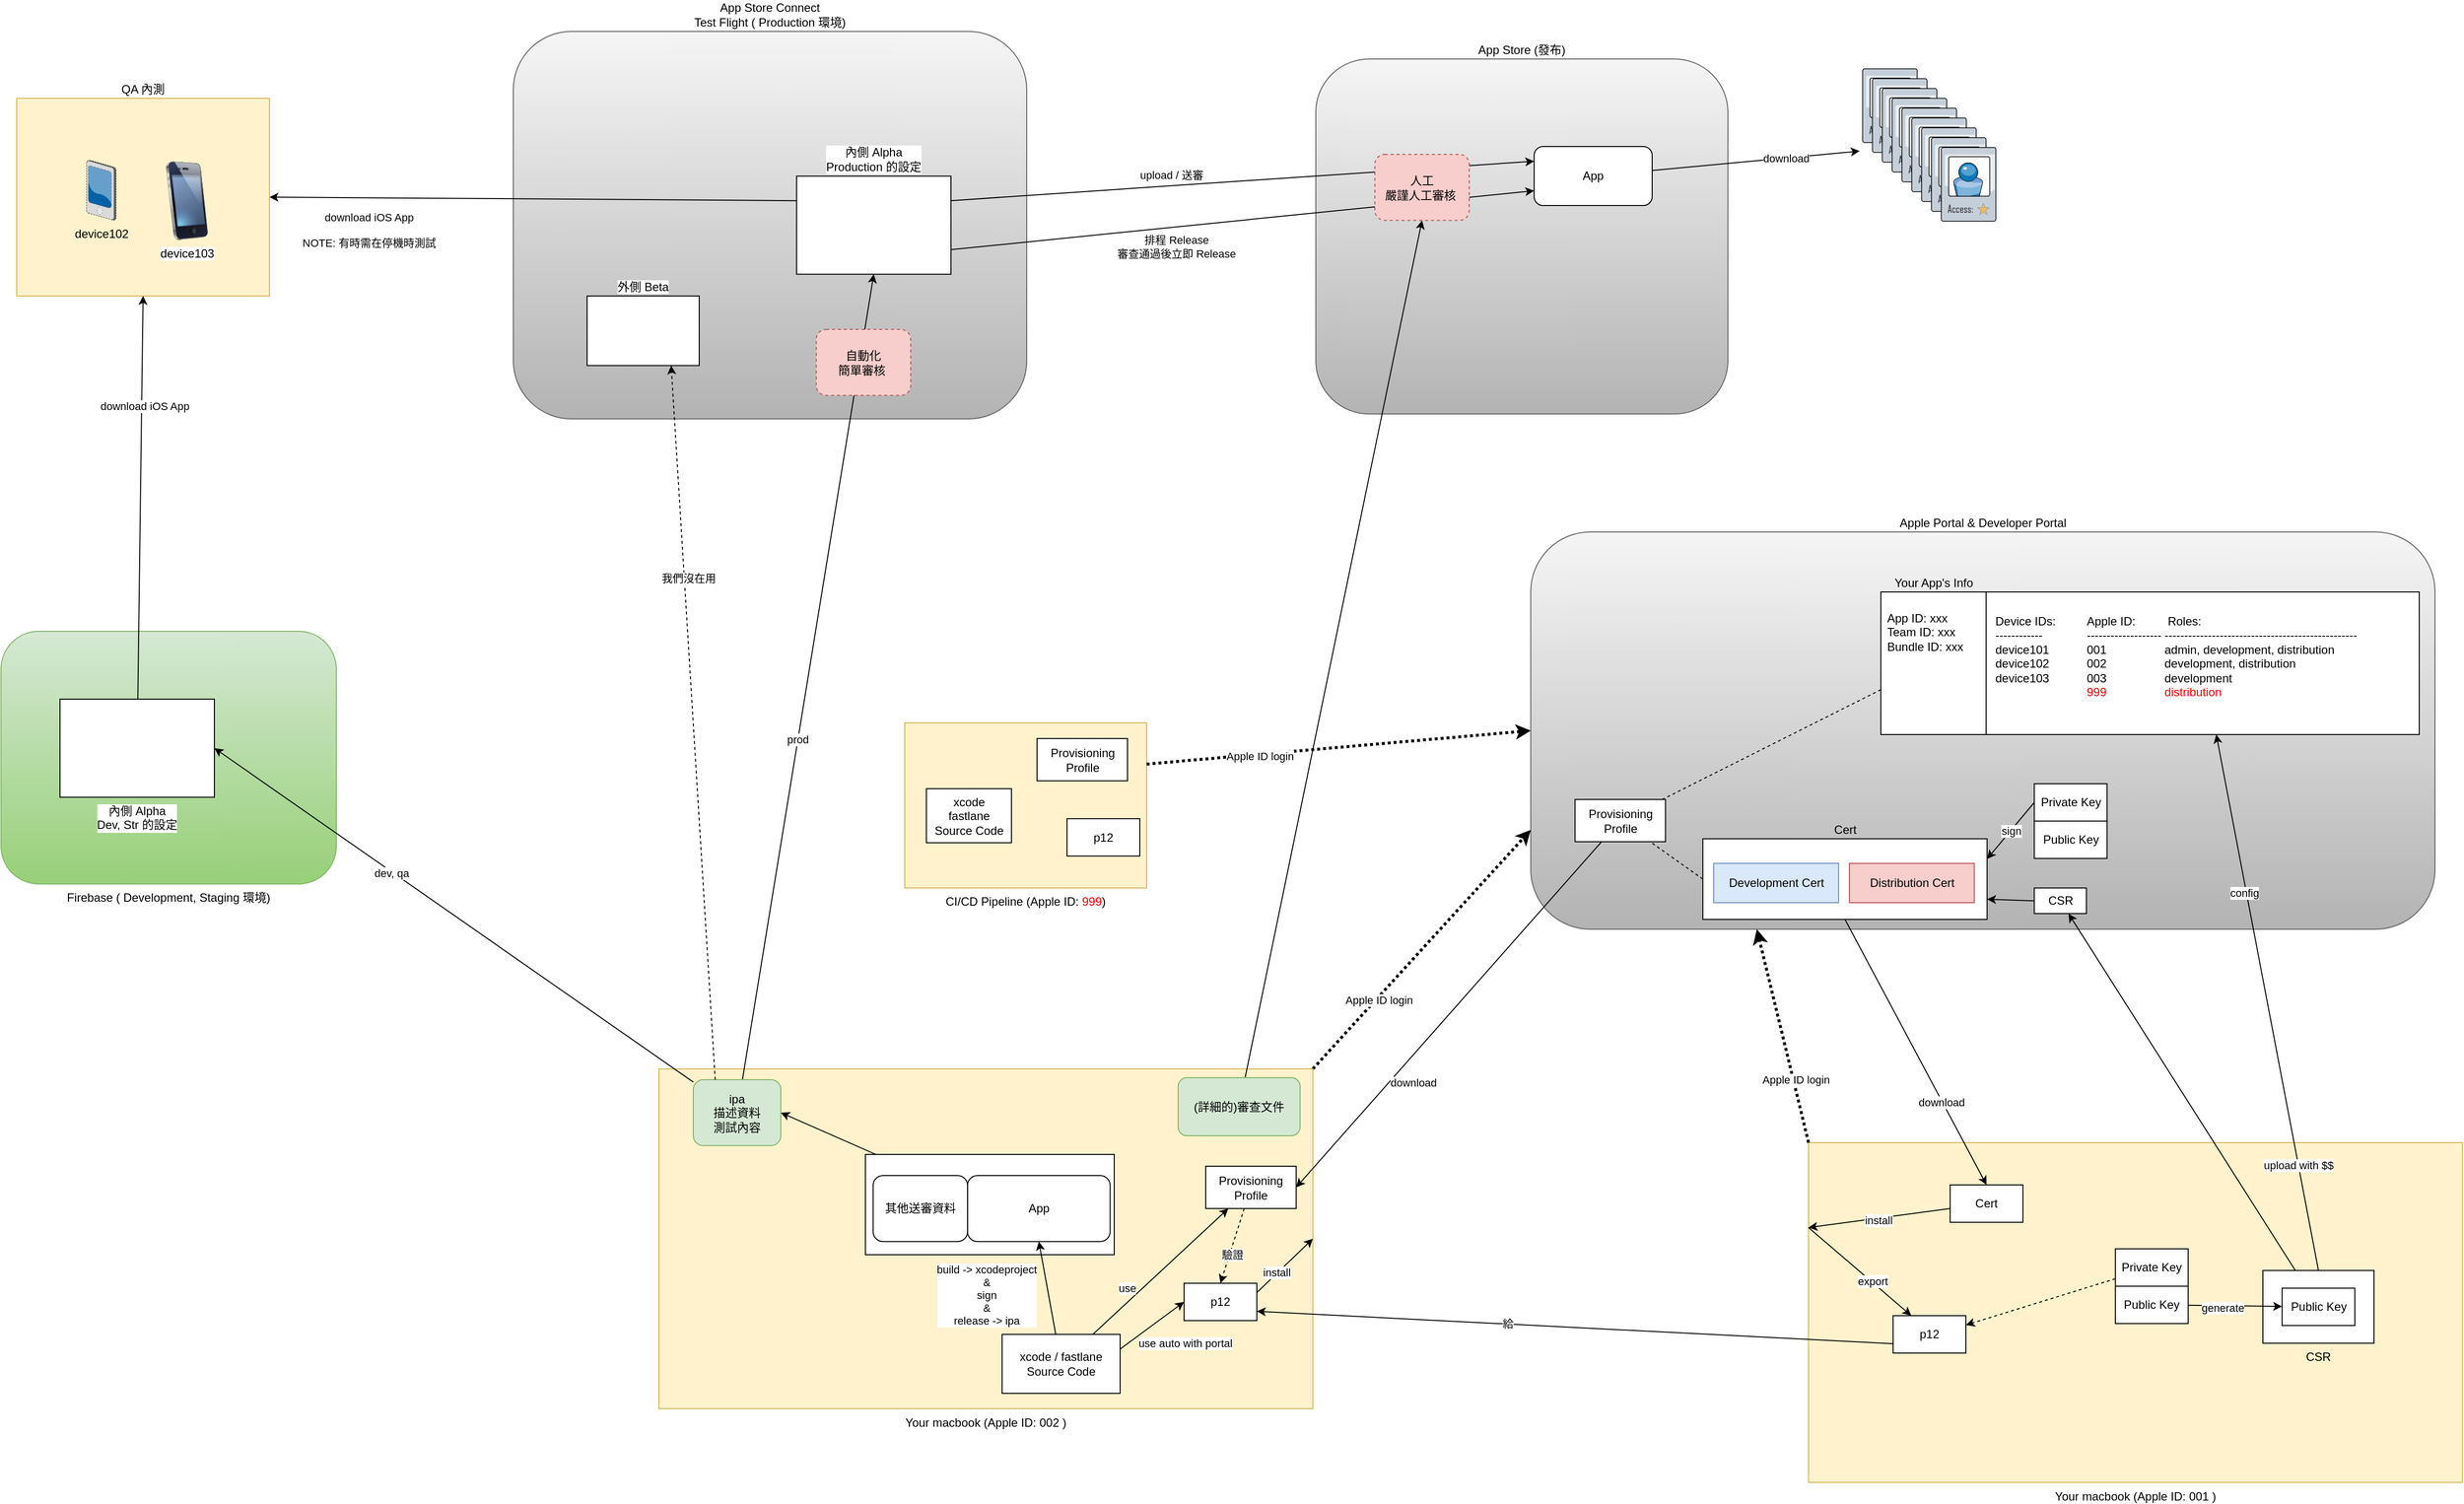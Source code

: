 <mxfile>
    <diagram name="Page-1" id="q86eNr94cBDuVsGkZMzl">
        <mxGraphModel dx="2798" dy="1249" grid="0" gridSize="10" guides="1" tooltips="1" connect="1" arrows="1" fold="1" page="0" pageScale="1" pageWidth="850" pageHeight="1100" math="0" shadow="0">
            <root>
                <mxCell id="0"/>
                <mxCell id="1" parent="0"/>
                <mxCell id="167" value="Your macbook (Apple ID: 001 )" style="rounded=0;whiteSpace=wrap;html=1;labelPosition=center;verticalLabelPosition=bottom;align=center;verticalAlign=top;fillColor=#fff2cc;strokeColor=#d6b656;" vertex="1" parent="1">
                    <mxGeometry x="316" y="808" width="665" height="345.5" as="geometry"/>
                </mxCell>
                <mxCell id="udy7D6bEetvilHj6OVsd-2" value="Apple Portal &amp;amp; Developer Portal" style="rounded=1;whiteSpace=wrap;html=1;labelPosition=center;verticalLabelPosition=top;align=center;verticalAlign=bottom;fillColor=#f5f5f5;strokeColor=#666666;gradientColor=#b3b3b3;" parent="1" vertex="1">
                    <mxGeometry x="33.56" y="187" width="919.44" height="404" as="geometry"/>
                </mxCell>
                <mxCell id="103" value="App Store Connect&lt;br&gt;Test Flight ( Production 環境)" style="rounded=1;whiteSpace=wrap;html=1;labelPosition=center;verticalLabelPosition=top;align=center;verticalAlign=bottom;fillColor=#f5f5f5;gradientColor=#b3b3b3;strokeColor=#666666;" parent="1" vertex="1">
                    <mxGeometry x="-1001" y="-322" width="522" height="394" as="geometry"/>
                </mxCell>
                <mxCell id="142" style="edgeStyle=none;html=1;entryX=1;entryY=0.5;entryDx=0;entryDy=0;fontColor=#000000;exitX=0;exitY=0.25;exitDx=0;exitDy=0;" parent="1" source="134" target="106" edge="1">
                    <mxGeometry relative="1" as="geometry"/>
                </mxCell>
                <mxCell id="143" value="download iOS App&lt;br&gt;&lt;br&gt;NOTE: 有時需在停機時測試" style="edgeLabel;html=1;align=center;verticalAlign=middle;resizable=0;points=[];fontColor=#000000;" parent="142" vertex="1" connectable="0">
                    <mxGeometry x="0.289" y="-2" relative="1" as="geometry">
                        <mxPoint x="-90" y="34" as="offset"/>
                    </mxGeometry>
                </mxCell>
                <mxCell id="134" value="內側 Alpha&lt;br&gt;Production 的設定" style="rounded=0;whiteSpace=wrap;html=1;labelBackgroundColor=#FFFFFF;fontColor=#000000;gradientColor=none;labelPosition=center;verticalLabelPosition=top;align=center;verticalAlign=bottom;" parent="1" vertex="1">
                    <mxGeometry x="-713" y="-174.87" width="157" height="99.73" as="geometry"/>
                </mxCell>
                <mxCell id="161" style="edgeStyle=none;html=1;entryX=0;entryY=0.75;entryDx=0;entryDy=0;fontColor=#000000;exitX=1;exitY=0;exitDx=0;exitDy=0;strokeWidth=3;dashed=1;dashPattern=1 1;" edge="1" parent="1" source="44" target="udy7D6bEetvilHj6OVsd-2">
                    <mxGeometry relative="1" as="geometry"/>
                </mxCell>
                <mxCell id="162" value="Apple ID login" style="edgeLabel;html=1;align=center;verticalAlign=middle;resizable=0;points=[];fontColor=#000000;" vertex="1" connectable="0" parent="161">
                    <mxGeometry x="-0.41" y="-2" relative="1" as="geometry">
                        <mxPoint as="offset"/>
                    </mxGeometry>
                </mxCell>
                <mxCell id="44" value="Your macbook (Apple ID: 002 )" style="rounded=0;whiteSpace=wrap;html=1;labelPosition=center;verticalLabelPosition=bottom;align=center;verticalAlign=top;fillColor=#fff2cc;strokeColor=#d6b656;" parent="1" vertex="1">
                    <mxGeometry x="-853" y="733" width="665" height="345.5" as="geometry"/>
                </mxCell>
                <mxCell id="Pc43Av3YYR_3kN6ACJ1--158" style="rounded=0;orthogonalLoop=1;jettySize=auto;html=1;entryX=1;entryY=0.5;entryDx=0;entryDy=0;" parent="1" source="130" target="136" edge="1">
                    <mxGeometry relative="1" as="geometry"/>
                </mxCell>
                <mxCell id="130" value="" style="rounded=0;whiteSpace=wrap;html=1;labelBackgroundColor=#FFFFFF;fontColor=#000000;gradientColor=none;" parent="1" vertex="1">
                    <mxGeometry x="-643" y="820" width="253" height="102" as="geometry"/>
                </mxCell>
                <mxCell id="105" value="App Store (發布)" style="rounded=1;whiteSpace=wrap;html=1;labelPosition=center;verticalLabelPosition=top;align=center;verticalAlign=bottom;fillColor=#f5f5f5;strokeColor=#666666;gradientColor=#b3b3b3;" parent="1" vertex="1">
                    <mxGeometry x="-185" y="-294" width="419" height="361" as="geometry"/>
                </mxCell>
                <mxCell id="81" value="CI/CD Pipeline (Apple ID: &lt;font color=&quot;#ff0000&quot;&gt;999&lt;/font&gt;)" style="rounded=0;whiteSpace=wrap;html=1;labelPosition=center;verticalLabelPosition=bottom;align=center;verticalAlign=top;fillColor=#fff2cc;strokeColor=#d6b656;" parent="1" vertex="1">
                    <mxGeometry x="-603" y="381.07" width="246" height="168" as="geometry"/>
                </mxCell>
                <mxCell id="71" style="edgeStyle=none;html=1;entryX=0.25;entryY=0;entryDx=0;entryDy=0;startArrow=none;startFill=0;endArrow=classic;endFill=1;exitX=0;exitY=0.25;exitDx=0;exitDy=0;" parent="1" source="167" target="70" edge="1">
                    <mxGeometry relative="1" as="geometry">
                        <mxPoint x="377" y="872.5" as="sourcePoint"/>
                    </mxGeometry>
                </mxCell>
                <mxCell id="72" value="export" style="edgeLabel;html=1;align=center;verticalAlign=middle;resizable=0;points=[];" parent="71" vertex="1" connectable="0">
                    <mxGeometry x="0.219" y="1" relative="1" as="geometry">
                        <mxPoint as="offset"/>
                    </mxGeometry>
                </mxCell>
                <mxCell id="udy7D6bEetvilHj6OVsd-4" value="" style="rounded=0;orthogonalLoop=1;jettySize=auto;html=1;entryX=0;entryY=0.25;entryDx=0;entryDy=0;exitX=1;exitY=0.25;exitDx=0;exitDy=0;" parent="1" source="134" target="111" edge="1">
                    <mxGeometry relative="1" as="geometry">
                        <mxPoint x="-394.5" y="-117" as="targetPoint"/>
                    </mxGeometry>
                </mxCell>
                <mxCell id="102" value="upload / 送審" style="edgeLabel;html=1;align=center;verticalAlign=middle;resizable=0;points=[];" parent="udy7D6bEetvilHj6OVsd-4" vertex="1" connectable="0">
                    <mxGeometry x="-0.117" relative="1" as="geometry">
                        <mxPoint x="-38" y="-9" as="offset"/>
                    </mxGeometry>
                </mxCell>
                <mxCell id="7" value="&lt;span style=&quot;&quot;&gt;Public Key&lt;/span&gt;" style="rounded=0;whiteSpace=wrap;html=1;" parent="1" vertex="1">
                    <mxGeometry x="628" y="954" width="74" height="38" as="geometry"/>
                </mxCell>
                <mxCell id="152" style="edgeStyle=none;html=1;entryX=1;entryY=0.25;entryDx=0;entryDy=0;fontColor=#000000;startArrow=none;startFill=0;endArrow=classic;endFill=1;dashed=1;" parent="1" source="8" target="70" edge="1">
                    <mxGeometry relative="1" as="geometry"/>
                </mxCell>
                <mxCell id="8" value="&lt;span style=&quot;&quot;&gt;Private Key&lt;/span&gt;" style="rounded=0;whiteSpace=wrap;html=1;" parent="1" vertex="1">
                    <mxGeometry x="628" y="916" width="74" height="38" as="geometry"/>
                </mxCell>
                <mxCell id="17" value="" style="edgeStyle=none;html=1;" parent="1" source="9" target="16" edge="1">
                    <mxGeometry relative="1" as="geometry"/>
                </mxCell>
                <mxCell id="9" value="CSR" style="rounded=0;whiteSpace=wrap;html=1;labelPosition=center;verticalLabelPosition=bottom;align=center;verticalAlign=top;" parent="1" vertex="1">
                    <mxGeometry x="778" y="938" width="113" height="74" as="geometry"/>
                </mxCell>
                <mxCell id="11" value="&lt;span style=&quot;&quot;&gt;Public Key&lt;/span&gt;" style="rounded=0;whiteSpace=wrap;html=1;" parent="1" vertex="1">
                    <mxGeometry x="797.5" y="956" width="74" height="38" as="geometry"/>
                </mxCell>
                <mxCell id="12" value="" style="edgeStyle=none;html=1;" parent="1" source="7" target="11" edge="1">
                    <mxGeometry relative="1" as="geometry"/>
                </mxCell>
                <mxCell id="28" value="generate" style="edgeLabel;html=1;align=center;verticalAlign=middle;resizable=0;points=[];" parent="12" vertex="1" connectable="0">
                    <mxGeometry x="-0.282" y="-2" relative="1" as="geometry">
                        <mxPoint as="offset"/>
                    </mxGeometry>
                </mxCell>
                <mxCell id="22" style="edgeStyle=none;html=1;entryX=1;entryY=0.75;entryDx=0;entryDy=0;exitX=0;exitY=0.5;exitDx=0;exitDy=0;" parent="1" source="16" target="21" edge="1">
                    <mxGeometry relative="1" as="geometry">
                        <mxPoint x="423.81" y="606" as="sourcePoint"/>
                        <mxPoint x="460.56" y="503" as="targetPoint"/>
                    </mxGeometry>
                </mxCell>
                <mxCell id="16" value="CSR" style="rounded=0;whiteSpace=wrap;html=1;" parent="1" vertex="1">
                    <mxGeometry x="545.56" y="549.07" width="53" height="26" as="geometry"/>
                </mxCell>
                <mxCell id="23" style="edgeStyle=none;html=1;entryX=0.5;entryY=0;entryDx=0;entryDy=0;exitX=0.5;exitY=1;exitDx=0;exitDy=0;" parent="1" source="21" target="25" edge="1">
                    <mxGeometry relative="1" as="geometry">
                        <mxPoint x="348.31" y="732" as="targetPoint"/>
                    </mxGeometry>
                </mxCell>
                <mxCell id="68" value="download" style="edgeLabel;html=1;align=center;verticalAlign=middle;resizable=0;points=[];" parent="23" vertex="1" connectable="0">
                    <mxGeometry x="0.377" y="-1" relative="1" as="geometry">
                        <mxPoint as="offset"/>
                    </mxGeometry>
                </mxCell>
                <mxCell id="34" style="edgeStyle=none;html=1;dashed=1;endArrow=none;endFill=0;exitX=0;exitY=0.5;exitDx=0;exitDy=0;" parent="1" source="21" target="33" edge="1">
                    <mxGeometry relative="1" as="geometry"/>
                </mxCell>
                <mxCell id="21" value="Cert" style="rounded=0;whiteSpace=wrap;html=1;labelPosition=center;verticalLabelPosition=top;align=center;verticalAlign=bottom;" parent="1" vertex="1">
                    <mxGeometry x="208.56" y="499" width="289" height="82" as="geometry"/>
                </mxCell>
                <mxCell id="30" style="edgeStyle=none;html=1;entryX=0;entryY=0.25;entryDx=0;entryDy=0;" parent="1" source="25" target="167" edge="1">
                    <mxGeometry relative="1" as="geometry">
                        <mxPoint x="377" y="872.5" as="targetPoint"/>
                    </mxGeometry>
                </mxCell>
                <mxCell id="31" value="install" style="edgeLabel;html=1;align=center;verticalAlign=middle;resizable=0;points=[];" parent="30" vertex="1" connectable="0">
                    <mxGeometry x="0.244" y="2" relative="1" as="geometry">
                        <mxPoint x="16" y="-2" as="offset"/>
                    </mxGeometry>
                </mxCell>
                <mxCell id="25" value="&lt;span style=&quot;&quot;&gt;Cert&lt;/span&gt;" style="rounded=0;whiteSpace=wrap;html=1;" parent="1" vertex="1">
                    <mxGeometry x="460" y="851" width="74" height="38" as="geometry"/>
                </mxCell>
                <mxCell id="35" style="edgeStyle=none;html=1;entryX=1;entryY=0.5;entryDx=0;entryDy=0;" parent="1" source="33" target="36" edge="1">
                    <mxGeometry relative="1" as="geometry">
                        <mxPoint x="76.341" y="357.503" as="targetPoint"/>
                    </mxGeometry>
                </mxCell>
                <mxCell id="37" value="download" style="edgeLabel;html=1;align=center;verticalAlign=middle;resizable=0;points=[];" parent="35" vertex="1" connectable="0">
                    <mxGeometry x="0.567" y="2" relative="1" as="geometry">
                        <mxPoint x="50" y="-32" as="offset"/>
                    </mxGeometry>
                </mxCell>
                <mxCell id="33" value="Provisioning Profile" style="rounded=0;whiteSpace=wrap;html=1;" parent="1" vertex="1">
                    <mxGeometry x="78.56" y="459" width="92" height="43" as="geometry"/>
                </mxCell>
                <mxCell id="Pc43Av3YYR_3kN6ACJ1--152" style="rounded=0;orthogonalLoop=1;jettySize=auto;html=1;entryX=0.5;entryY=0;entryDx=0;entryDy=0;dashed=1;endArrow=classic;endFill=1;" parent="1" source="36" target="73" edge="1">
                    <mxGeometry relative="1" as="geometry"/>
                </mxCell>
                <mxCell id="Pc43Av3YYR_3kN6ACJ1--154" value="驗證" style="edgeLabel;html=1;align=center;verticalAlign=middle;resizable=0;points=[];" parent="Pc43Av3YYR_3kN6ACJ1--152" vertex="1" connectable="0">
                    <mxGeometry x="0.201" y="2" relative="1" as="geometry">
                        <mxPoint as="offset"/>
                    </mxGeometry>
                </mxCell>
                <mxCell id="36" value="Provisioning Profile" style="rounded=0;whiteSpace=wrap;html=1;" parent="1" vertex="1">
                    <mxGeometry x="-297" y="832" width="92" height="43" as="geometry"/>
                </mxCell>
                <mxCell id="42" style="edgeStyle=none;html=1;dashed=1;endArrow=none;endFill=0;" parent="1" source="38" target="33" edge="1">
                    <mxGeometry relative="1" as="geometry"/>
                </mxCell>
                <mxCell id="46" style="edgeStyle=none;html=1;entryX=0.5;entryY=1;entryDx=0;entryDy=0;endArrow=classic;endFill=1;" parent="1" source="45" target="udy7D6bEetvilHj6OVsd-1" edge="1">
                    <mxGeometry relative="1" as="geometry"/>
                </mxCell>
                <mxCell id="47" value="build -&amp;gt; xcodeproject&lt;br&gt;&amp;amp;&lt;br&gt;sign&lt;br&gt;&amp;amp;&lt;br&gt;release -&amp;gt; ipa" style="edgeLabel;html=1;align=center;verticalAlign=middle;resizable=0;points=[];" parent="46" vertex="1" connectable="0">
                    <mxGeometry x="0.4" y="-3" relative="1" as="geometry">
                        <mxPoint x="-62" y="26" as="offset"/>
                    </mxGeometry>
                </mxCell>
                <mxCell id="50" style="edgeStyle=none;html=1;entryX=0.25;entryY=1;entryDx=0;entryDy=0;startArrow=none;startFill=0;endArrow=classic;endFill=1;" parent="1" source="45" target="36" edge="1">
                    <mxGeometry relative="1" as="geometry">
                        <Array as="points"/>
                    </mxGeometry>
                </mxCell>
                <mxCell id="51" value="use" style="edgeLabel;html=1;align=center;verticalAlign=middle;resizable=0;points=[];" parent="50" vertex="1" connectable="0">
                    <mxGeometry x="-0.338" y="3" relative="1" as="geometry">
                        <mxPoint x="-9" y="-3" as="offset"/>
                    </mxGeometry>
                </mxCell>
                <mxCell id="45" value="xcode / fastlane&lt;br&gt;Source Code" style="rounded=0;whiteSpace=wrap;html=1;" parent="1" vertex="1">
                    <mxGeometry x="-504" y="1003" width="120" height="60" as="geometry"/>
                </mxCell>
                <mxCell id="110" style="edgeStyle=none;html=1;fontColor=#000000;entryX=0;entryY=0.75;entryDx=0;entryDy=0;exitX=1;exitY=0.75;exitDx=0;exitDy=0;" parent="1" source="134" target="111" edge="1">
                    <mxGeometry relative="1" as="geometry">
                        <mxPoint x="-197.912" y="-144.294" as="targetPoint"/>
                        <mxPoint x="-274.5" y="-125.131" as="sourcePoint"/>
                    </mxGeometry>
                </mxCell>
                <mxCell id="112" value="排程 Release&lt;br&gt;審查通過後立即 Release" style="edgeLabel;html=1;align=center;verticalAlign=middle;resizable=0;points=[];fontColor=#000000;" parent="110" vertex="1" connectable="0">
                    <mxGeometry x="0.643" y="1" relative="1" as="geometry">
                        <mxPoint x="-258" y="47" as="offset"/>
                    </mxGeometry>
                </mxCell>
                <mxCell id="62" value="&lt;span style=&quot;&quot;&gt;Public Key&lt;/span&gt;" style="rounded=0;whiteSpace=wrap;html=1;" parent="1" vertex="1">
                    <mxGeometry x="545.56" y="481" width="74" height="38" as="geometry"/>
                </mxCell>
                <mxCell id="64" value="sign" style="edgeStyle=none;html=1;entryX=1;entryY=0.25;entryDx=0;entryDy=0;startArrow=none;startFill=0;endArrow=classic;endFill=1;exitX=0;exitY=0.5;exitDx=0;exitDy=0;" parent="1" source="63" target="21" edge="1">
                    <mxGeometry relative="1" as="geometry">
                        <mxPoint x="473.81" y="483.5" as="targetPoint"/>
                    </mxGeometry>
                </mxCell>
                <mxCell id="63" value="&lt;span style=&quot;&quot;&gt;Private Key&lt;/span&gt;" style="rounded=0;whiteSpace=wrap;html=1;" parent="1" vertex="1">
                    <mxGeometry x="545.56" y="443" width="74" height="38" as="geometry"/>
                </mxCell>
                <mxCell id="57" value="" style="rounded=0;whiteSpace=wrap;html=1;labelPosition=center;verticalLabelPosition=top;align=center;verticalAlign=bottom;" parent="1" vertex="1">
                    <mxGeometry x="496.56" y="248" width="440.44" height="145" as="geometry"/>
                </mxCell>
                <mxCell id="58" value="&lt;span style=&quot;font-family: Helvetica; font-size: 12px; font-style: normal; font-variant-ligatures: normal; font-variant-caps: normal; font-weight: 400; letter-spacing: normal; orphans: 2; text-align: center; text-indent: 0px; text-transform: none; widows: 2; word-spacing: 0px; -webkit-text-stroke-width: 0px; text-decoration-thickness: initial; text-decoration-style: initial; text-decoration-color: initial; float: none; display: inline !important;&quot;&gt;&lt;span style=&quot;background-color: rgb(255, 255, 255);&quot;&gt;Apple ID:&lt;br&gt;-------------------&lt;br&gt;001&lt;br&gt;002&lt;br&gt;003&lt;br&gt;&lt;/span&gt;&lt;font color=&quot;#ff0000&quot;&gt;999&lt;/font&gt;&lt;br&gt;&lt;/span&gt;" style="text;whiteSpace=wrap;html=1;" parent="1" vertex="1">
                    <mxGeometry x="596.56" y="264.17" width="93" height="112.65" as="geometry"/>
                </mxCell>
                <mxCell id="65" value="&lt;span style=&quot;font-family: Helvetica; font-size: 12px; font-style: normal; font-variant-ligatures: normal; font-variant-caps: normal; font-weight: 400; letter-spacing: normal; orphans: 2; text-align: center; text-indent: 0px; text-transform: none; widows: 2; word-spacing: 0px; -webkit-text-stroke-width: 0px; text-decoration-thickness: initial; text-decoration-style: initial; text-decoration-color: initial; float: none; display: inline !important;&quot;&gt;&lt;span style=&quot;background-color: rgb(255, 255, 255);&quot;&gt;Device IDs:&lt;br&gt;------------&lt;br&gt;device101&lt;br&gt;device102&lt;br&gt;device103&lt;/span&gt;&lt;br&gt;&lt;/span&gt;" style="text;whiteSpace=wrap;html=1;" parent="1" vertex="1">
                    <mxGeometry x="503.56" y="264.17" width="75.79" height="112.65" as="geometry"/>
                </mxCell>
                <mxCell id="66" value="" style="group" parent="1" vertex="1" connectable="0">
                    <mxGeometry x="389.56" y="248" width="107" height="145" as="geometry"/>
                </mxCell>
                <mxCell id="38" value="Your App's Info" style="rounded=0;whiteSpace=wrap;html=1;labelPosition=center;verticalLabelPosition=top;align=center;verticalAlign=bottom;" parent="66" vertex="1">
                    <mxGeometry width="107" height="145" as="geometry"/>
                </mxCell>
                <mxCell id="39" value="App ID: xxx&lt;br&gt;Team ID: xxx&lt;br&gt;Bundle ID: xxx" style="text;html=1;strokeColor=none;fillColor=none;align=left;verticalAlign=top;whiteSpace=wrap;rounded=0;" parent="66" vertex="1">
                    <mxGeometry x="4" y="12.5" width="98" height="120" as="geometry"/>
                </mxCell>
                <mxCell id="76" style="edgeStyle=none;html=1;entryX=1;entryY=0.75;entryDx=0;entryDy=0;startArrow=none;startFill=0;endArrow=classic;endFill=1;exitX=0;exitY=0.75;exitDx=0;exitDy=0;" parent="1" source="70" target="73" edge="1">
                    <mxGeometry relative="1" as="geometry"/>
                </mxCell>
                <mxCell id="77" value="給" style="edgeLabel;html=1;align=center;verticalAlign=middle;resizable=0;points=[];" parent="76" vertex="1" connectable="0">
                    <mxGeometry x="0.212" y="-1" relative="1" as="geometry">
                        <mxPoint as="offset"/>
                    </mxGeometry>
                </mxCell>
                <mxCell id="70" value="&lt;span style=&quot;&quot;&gt;p12&lt;/span&gt;" style="rounded=0;whiteSpace=wrap;html=1;" parent="1" vertex="1">
                    <mxGeometry x="402" y="984" width="74" height="38" as="geometry"/>
                </mxCell>
                <mxCell id="74" style="edgeStyle=none;html=1;entryX=1;entryY=0.5;entryDx=0;entryDy=0;startArrow=none;startFill=0;endArrow=classic;endFill=1;exitX=1;exitY=0.25;exitDx=0;exitDy=0;" parent="1" source="73" target="44" edge="1">
                    <mxGeometry relative="1" as="geometry"/>
                </mxCell>
                <mxCell id="75" value="install" style="edgeLabel;html=1;align=center;verticalAlign=middle;resizable=0;points=[];" parent="74" vertex="1" connectable="0">
                    <mxGeometry x="-0.279" y="1" relative="1" as="geometry">
                        <mxPoint as="offset"/>
                    </mxGeometry>
                </mxCell>
                <mxCell id="73" value="&lt;span style=&quot;&quot;&gt;p12&lt;/span&gt;" style="rounded=0;whiteSpace=wrap;html=1;" parent="1" vertex="1">
                    <mxGeometry x="-319" y="951" width="74" height="38" as="geometry"/>
                </mxCell>
                <mxCell id="83" value="&lt;span style=&quot;&quot;&gt;p12&lt;/span&gt;" style="rounded=0;whiteSpace=wrap;html=1;" parent="1" vertex="1">
                    <mxGeometry x="-438" y="478.57" width="74" height="38" as="geometry"/>
                </mxCell>
                <mxCell id="104" value="Firebase ( Development, Staging 環境)" style="rounded=1;whiteSpace=wrap;html=1;labelPosition=center;verticalLabelPosition=bottom;align=center;verticalAlign=top;fillColor=#d5e8d4;gradientColor=#97d077;strokeColor=#82b366;" parent="1" vertex="1">
                    <mxGeometry x="-1522" y="288" width="341" height="257" as="geometry"/>
                </mxCell>
                <mxCell id="106" value="QA 內測" style="rounded=0;whiteSpace=wrap;html=1;labelPosition=center;verticalLabelPosition=top;align=center;verticalAlign=bottom;fillColor=#fff2cc;strokeColor=#d6b656;" parent="1" vertex="1">
                    <mxGeometry x="-1506" y="-254" width="257" height="201" as="geometry"/>
                </mxCell>
                <mxCell id="udy7D6bEetvilHj6OVsd-1" value="App" style="rounded=1;whiteSpace=wrap;html=1;" parent="1" vertex="1">
                    <mxGeometry x="-539.164" y="841.498" width="145" height="67.071" as="geometry"/>
                </mxCell>
                <mxCell id="93" value="其他送審資料" style="rounded=1;whiteSpace=wrap;html=1;" parent="1" vertex="1">
                    <mxGeometry x="-635.17" y="841.5" width="96" height="67.07" as="geometry"/>
                </mxCell>
                <mxCell id="108" value="Provisioning Profile" style="rounded=0;whiteSpace=wrap;html=1;" parent="1" vertex="1">
                    <mxGeometry x="-468.5" y="397.07" width="92" height="43" as="geometry"/>
                </mxCell>
                <mxCell id="109" value="xcode&lt;br&gt;fastlane&lt;br&gt;Source Code" style="rounded=0;whiteSpace=wrap;html=1;" parent="1" vertex="1">
                    <mxGeometry x="-581" y="448.07" width="86.5" height="55" as="geometry"/>
                </mxCell>
                <mxCell id="122" style="edgeStyle=none;html=1;fontColor=#000000;" parent="1" source="111" target="123" edge="1">
                    <mxGeometry relative="1" as="geometry">
                        <mxPoint x="73.174" y="-523.167" as="targetPoint"/>
                    </mxGeometry>
                </mxCell>
                <mxCell id="125" value="download" style="edgeLabel;html=1;align=center;verticalAlign=middle;resizable=0;points=[];fontColor=#000000;" parent="122" vertex="1" connectable="0">
                    <mxGeometry x="0.285" relative="1" as="geometry">
                        <mxPoint as="offset"/>
                    </mxGeometry>
                </mxCell>
                <mxCell id="111" value="App" style="rounded=1;whiteSpace=wrap;html=1;" parent="1" vertex="1">
                    <mxGeometry x="37" y="-205" width="120" height="60" as="geometry"/>
                </mxCell>
                <mxCell id="124" value="" style="group" parent="1" vertex="1" connectable="0">
                    <mxGeometry x="368" y="-288" width="142" height="162" as="geometry"/>
                </mxCell>
                <mxCell id="123" value="" style="rounded=0;whiteSpace=wrap;html=1;labelBackgroundColor=#FFFFFF;fontColor=#000000;gradientColor=none;strokeColor=none;" parent="124" vertex="1">
                    <mxGeometry width="142" height="162" as="geometry"/>
                </mxCell>
                <mxCell id="113" value="" style="verticalLabelPosition=bottom;sketch=0;aspect=fixed;html=1;verticalAlign=top;strokeColor=none;align=center;outlineConnect=0;shape=mxgraph.citrix.access_card;labelBackgroundColor=#FFFFFF;fontColor=#000000;gradientColor=none;" parent="124" vertex="1">
                    <mxGeometry x="3" y="4" width="55.5" height="75" as="geometry"/>
                </mxCell>
                <mxCell id="114" value="" style="verticalLabelPosition=bottom;sketch=0;aspect=fixed;html=1;verticalAlign=top;strokeColor=none;align=center;outlineConnect=0;shape=mxgraph.citrix.access_card;labelBackgroundColor=#FFFFFF;fontColor=#000000;gradientColor=none;" parent="124" vertex="1">
                    <mxGeometry x="13" y="14" width="55.5" height="75" as="geometry"/>
                </mxCell>
                <mxCell id="115" value="" style="verticalLabelPosition=bottom;sketch=0;aspect=fixed;html=1;verticalAlign=top;strokeColor=none;align=center;outlineConnect=0;shape=mxgraph.citrix.access_card;labelBackgroundColor=#FFFFFF;fontColor=#000000;gradientColor=none;" parent="124" vertex="1">
                    <mxGeometry x="23" y="24" width="55.5" height="75" as="geometry"/>
                </mxCell>
                <mxCell id="116" value="" style="verticalLabelPosition=bottom;sketch=0;aspect=fixed;html=1;verticalAlign=top;strokeColor=none;align=center;outlineConnect=0;shape=mxgraph.citrix.access_card;labelBackgroundColor=#FFFFFF;fontColor=#000000;gradientColor=none;" parent="124" vertex="1">
                    <mxGeometry x="33" y="34" width="55.5" height="75" as="geometry"/>
                </mxCell>
                <mxCell id="117" value="" style="verticalLabelPosition=bottom;sketch=0;aspect=fixed;html=1;verticalAlign=top;strokeColor=none;align=center;outlineConnect=0;shape=mxgraph.citrix.access_card;labelBackgroundColor=#FFFFFF;fontColor=#000000;gradientColor=none;" parent="124" vertex="1">
                    <mxGeometry x="43" y="44" width="55.5" height="75" as="geometry"/>
                </mxCell>
                <mxCell id="118" value="" style="verticalLabelPosition=bottom;sketch=0;aspect=fixed;html=1;verticalAlign=top;strokeColor=none;align=center;outlineConnect=0;shape=mxgraph.citrix.access_card;labelBackgroundColor=#FFFFFF;fontColor=#000000;gradientColor=none;" parent="124" vertex="1">
                    <mxGeometry x="53" y="54" width="55.5" height="75" as="geometry"/>
                </mxCell>
                <mxCell id="119" value="" style="verticalLabelPosition=bottom;sketch=0;aspect=fixed;html=1;verticalAlign=top;strokeColor=none;align=center;outlineConnect=0;shape=mxgraph.citrix.access_card;labelBackgroundColor=#FFFFFF;fontColor=#000000;gradientColor=none;" parent="124" vertex="1">
                    <mxGeometry x="63" y="64" width="55.5" height="75" as="geometry"/>
                </mxCell>
                <mxCell id="120" value="" style="verticalLabelPosition=bottom;sketch=0;aspect=fixed;html=1;verticalAlign=top;strokeColor=none;align=center;outlineConnect=0;shape=mxgraph.citrix.access_card;labelBackgroundColor=#FFFFFF;fontColor=#000000;gradientColor=none;" parent="124" vertex="1">
                    <mxGeometry x="73" y="74" width="55.5" height="75" as="geometry"/>
                </mxCell>
                <mxCell id="121" value="" style="verticalLabelPosition=bottom;sketch=0;aspect=fixed;html=1;verticalAlign=top;strokeColor=none;align=center;outlineConnect=0;shape=mxgraph.citrix.access_card;labelBackgroundColor=#FFFFFF;fontColor=#000000;gradientColor=none;" parent="124" vertex="1">
                    <mxGeometry x="83" y="84" width="55.5" height="75" as="geometry"/>
                </mxCell>
                <mxCell id="132" value="&lt;span style=&quot;&quot;&gt;Development Cert&lt;/span&gt;" style="rounded=0;whiteSpace=wrap;html=1;fillColor=#dae8fc;strokeColor=#6c8ebf;" parent="1" vertex="1">
                    <mxGeometry x="219.56" y="524" width="127" height="40" as="geometry"/>
                </mxCell>
                <mxCell id="133" value="&lt;span style=&quot;&quot;&gt;Distribution Cert&lt;/span&gt;" style="rounded=0;whiteSpace=wrap;html=1;fillColor=#f8cecc;strokeColor=#b85450;" parent="1" vertex="1">
                    <mxGeometry x="357.56" y="524" width="127" height="40" as="geometry"/>
                </mxCell>
                <mxCell id="138" style="edgeStyle=none;html=1;entryX=0.5;entryY=1;entryDx=0;entryDy=0;fontColor=#000000;" parent="1" source="136" target="134" edge="1">
                    <mxGeometry relative="1" as="geometry"/>
                </mxCell>
                <mxCell id="160" value="prod" style="edgeLabel;html=1;align=center;verticalAlign=middle;resizable=0;points=[];fontColor=#000000;" vertex="1" connectable="0" parent="138">
                    <mxGeometry x="-0.155" y="1" relative="1" as="geometry">
                        <mxPoint as="offset"/>
                    </mxGeometry>
                </mxCell>
                <mxCell id="Pc43Av3YYR_3kN6ACJ1--155" style="rounded=0;orthogonalLoop=1;jettySize=auto;html=1;entryX=1;entryY=0.5;entryDx=0;entryDy=0;" parent="1" source="136" target="Pc43Av3YYR_3kN6ACJ1--157" edge="1">
                    <mxGeometry relative="1" as="geometry"/>
                </mxCell>
                <mxCell id="Pc43Av3YYR_3kN6ACJ1--156" value="dev, qa" style="edgeLabel;html=1;align=center;verticalAlign=middle;resizable=0;points=[];" parent="Pc43Av3YYR_3kN6ACJ1--155" vertex="1" connectable="0">
                    <mxGeometry x="0.258" y="1" relative="1" as="geometry">
                        <mxPoint as="offset"/>
                    </mxGeometry>
                </mxCell>
                <mxCell id="136" value="ipa&lt;br&gt;描述資料&lt;br&gt;測試內容" style="rounded=1;whiteSpace=wrap;html=1;fillColor=#d5e8d4;strokeColor=#82b366;" parent="1" vertex="1">
                    <mxGeometry x="-818" y="744" width="89" height="67" as="geometry"/>
                </mxCell>
                <mxCell id="139" style="edgeStyle=none;html=1;entryX=0.75;entryY=1;entryDx=0;entryDy=0;fontColor=#000000;dashed=1;exitX=0.25;exitY=0;exitDx=0;exitDy=0;" parent="1" source="136" target="141" edge="1">
                    <mxGeometry relative="1" as="geometry">
                        <mxPoint x="-819" y="288.0" as="targetPoint"/>
                    </mxGeometry>
                </mxCell>
                <mxCell id="Pc43Av3YYR_3kN6ACJ1--159" value="我們沒在用" style="edgeLabel;html=1;align=center;verticalAlign=middle;resizable=0;points=[];" parent="139" vertex="1" connectable="0">
                    <mxGeometry x="0.404" y="-4" relative="1" as="geometry">
                        <mxPoint as="offset"/>
                    </mxGeometry>
                </mxCell>
                <mxCell id="141" value="外側 Beta" style="rounded=0;whiteSpace=wrap;html=1;labelBackgroundColor=#FFFFFF;fontColor=#000000;gradientColor=none;labelPosition=center;verticalLabelPosition=top;align=center;verticalAlign=bottom;" parent="1" vertex="1">
                    <mxGeometry x="-926" y="-53" width="114" height="70.73" as="geometry"/>
                </mxCell>
                <mxCell id="60" style="edgeStyle=none;html=1;startArrow=none;startFill=0;endArrow=classic;endFill=1;exitX=0.5;exitY=0;exitDx=0;exitDy=0;" parent="1" source="9" target="57" edge="1">
                    <mxGeometry relative="1" as="geometry">
                        <mxPoint x="738.25" y="783.0" as="sourcePoint"/>
                    </mxGeometry>
                </mxCell>
                <mxCell id="61" value="config" style="edgeLabel;html=1;align=center;verticalAlign=middle;resizable=0;points=[];" parent="60" vertex="1" connectable="0">
                    <mxGeometry x="0.411" y="2" relative="1" as="geometry">
                        <mxPoint as="offset"/>
                    </mxGeometry>
                </mxCell>
                <mxCell id="67" value="upload with $$" style="edgeLabel;html=1;align=center;verticalAlign=middle;resizable=0;points=[];" parent="60" vertex="1" connectable="0">
                    <mxGeometry x="-0.607" relative="1" as="geometry">
                        <mxPoint as="offset"/>
                    </mxGeometry>
                </mxCell>
                <mxCell id="op3rBLOCOqfQ3nE_6FgC-152" style="edgeStyle=none;html=1;entryX=1;entryY=0.25;entryDx=0;entryDy=0;startArrow=classic;startFill=1;endArrow=none;endFill=0;exitX=0;exitY=0.5;exitDx=0;exitDy=0;" parent="1" source="73" target="45" edge="1">
                    <mxGeometry relative="1" as="geometry">
                        <Array as="points"/>
                        <mxPoint x="-310" y="903" as="sourcePoint"/>
                        <mxPoint x="-407" y="1013" as="targetPoint"/>
                    </mxGeometry>
                </mxCell>
                <mxCell id="op3rBLOCOqfQ3nE_6FgC-153" value="use auto with portal" style="edgeLabel;html=1;align=center;verticalAlign=middle;resizable=0;points=[];" parent="op3rBLOCOqfQ3nE_6FgC-152" vertex="1" connectable="0">
                    <mxGeometry x="-0.338" y="3" relative="1" as="geometry">
                        <mxPoint x="20" y="24" as="offset"/>
                    </mxGeometry>
                </mxCell>
                <mxCell id="153" style="edgeStyle=none;html=1;entryX=0.5;entryY=1;entryDx=0;entryDy=0;" parent="1" source="Pc43Av3YYR_3kN6ACJ1--157" target="106" edge="1">
                    <mxGeometry relative="1" as="geometry"/>
                </mxCell>
                <mxCell id="154" value="download iOS App" style="edgeLabel;html=1;align=center;verticalAlign=middle;resizable=0;points=[];" parent="153" vertex="1" connectable="0">
                    <mxGeometry x="0.456" y="-3" relative="1" as="geometry">
                        <mxPoint as="offset"/>
                    </mxGeometry>
                </mxCell>
                <mxCell id="Pc43Av3YYR_3kN6ACJ1--157" value="內側 Alpha&lt;br&gt;Dev, Str 的設定" style="rounded=0;whiteSpace=wrap;html=1;labelBackgroundColor=#FFFFFF;fontColor=#000000;gradientColor=none;labelPosition=center;verticalLabelPosition=bottom;align=center;verticalAlign=top;" parent="1" vertex="1">
                    <mxGeometry x="-1462" y="357" width="157" height="99.73" as="geometry"/>
                </mxCell>
                <mxCell id="Pc43Av3YYR_3kN6ACJ1--161" value="自動化&lt;br&gt;簡單審核&amp;nbsp;" style="rounded=1;whiteSpace=wrap;html=1;fillColor=#f8cecc;strokeColor=#b85450;dashed=1;" parent="1" vertex="1">
                    <mxGeometry x="-693" y="-19.0" width="96" height="67.07" as="geometry"/>
                </mxCell>
                <mxCell id="Pc43Av3YYR_3kN6ACJ1--163" style="rounded=0;orthogonalLoop=1;jettySize=auto;html=1;entryX=0.5;entryY=1;entryDx=0;entryDy=0;" parent="1" source="Pc43Av3YYR_3kN6ACJ1--162" target="155" edge="1">
                    <mxGeometry relative="1" as="geometry">
                        <mxPoint x="-339.413" y="-87" as="targetPoint"/>
                    </mxGeometry>
                </mxCell>
                <mxCell id="Pc43Av3YYR_3kN6ACJ1--162" value="(詳細的)審查文件" style="rounded=1;whiteSpace=wrap;html=1;fillColor=#d5e8d4;strokeColor=#82b366;" parent="1" vertex="1">
                    <mxGeometry x="-325" y="742" width="124" height="59" as="geometry"/>
                </mxCell>
                <mxCell id="155" value="人工&lt;br&gt;嚴謹人工審核&amp;nbsp;" style="rounded=1;whiteSpace=wrap;html=1;fillColor=#f8cecc;strokeColor=#b85450;dashed=1;" parent="1" vertex="1">
                    <mxGeometry x="-125" y="-197.0" width="96" height="67.07" as="geometry"/>
                </mxCell>
                <mxCell id="157" value="&lt;span style=&quot;font-family: Helvetica; font-size: 12px; font-style: normal; font-variant-ligatures: normal; font-variant-caps: normal; font-weight: 400; letter-spacing: normal; orphans: 2; text-align: center; text-indent: 0px; text-transform: none; widows: 2; word-spacing: 0px; -webkit-text-stroke-width: 0px; text-decoration-thickness: initial; text-decoration-style: initial; text-decoration-color: initial; float: none; display: inline !important;&quot;&gt;&lt;span style=&quot;background-color: rgb(255, 255, 255);&quot;&gt;&amp;nbsp;Roles:&lt;br&gt;-------------------------------------------------&lt;br&gt;admin, development, distribution&lt;br&gt;&lt;/span&gt;development, distribution&lt;span style=&quot;background-color: rgb(255, 255, 255);&quot;&gt;&lt;br&gt;&lt;/span&gt;development&lt;span style=&quot;background-color: rgb(255, 255, 255);&quot;&gt;&lt;br&gt;&lt;/span&gt;&lt;font color=&quot;#ff0000&quot;&gt;distribution&lt;/font&gt;&lt;br&gt;&lt;/span&gt;" style="text;whiteSpace=wrap;html=1;" vertex="1" parent="1">
                    <mxGeometry x="676" y="264.17" width="231.44" height="112.65" as="geometry"/>
                </mxCell>
                <mxCell id="158" value="&lt;span style=&quot;color: rgb(0, 0, 0);&quot;&gt;device102&lt;/span&gt;" style="verticalLabelPosition=bottom;sketch=0;aspect=fixed;html=1;verticalAlign=top;strokeColor=none;align=center;outlineConnect=0;shape=mxgraph.citrix.pda;dashed=1;fontColor=#FF0000;" vertex="1" parent="1">
                    <mxGeometry x="-1435" y="-191" width="30" height="61" as="geometry"/>
                </mxCell>
                <mxCell id="159" value="&lt;span style=&quot;color: rgb(0, 0, 0);&quot;&gt;device103&lt;/span&gt;" style="image;html=1;image=img/lib/clip_art/telecommunication/iPhone_128x128.png;dashed=1;fontColor=#FF0000;" vertex="1" parent="1">
                    <mxGeometry x="-1373" y="-190" width="80" height="80" as="geometry"/>
                </mxCell>
                <mxCell id="163" style="edgeStyle=none;html=1;entryX=0;entryY=0.5;entryDx=0;entryDy=0;fontColor=#000000;exitX=1;exitY=0.25;exitDx=0;exitDy=0;strokeWidth=3;dashed=1;dashPattern=1 1;" edge="1" parent="1" source="81" target="udy7D6bEetvilHj6OVsd-2">
                    <mxGeometry relative="1" as="geometry">
                        <mxPoint x="-178" y="743.0" as="sourcePoint"/>
                        <mxPoint x="43.56" y="500" as="targetPoint"/>
                    </mxGeometry>
                </mxCell>
                <mxCell id="164" value="Apple ID login" style="edgeLabel;html=1;align=center;verticalAlign=middle;resizable=0;points=[];fontColor=#000000;" vertex="1" connectable="0" parent="163">
                    <mxGeometry x="-0.41" y="-2" relative="1" as="geometry">
                        <mxPoint as="offset"/>
                    </mxGeometry>
                </mxCell>
                <mxCell id="165" style="edgeStyle=none;html=1;entryX=0.25;entryY=1;entryDx=0;entryDy=0;fontColor=#000000;strokeWidth=3;dashed=1;dashPattern=1 1;exitX=0;exitY=0;exitDx=0;exitDy=0;" edge="1" parent="1" source="167" target="udy7D6bEetvilHj6OVsd-2">
                    <mxGeometry relative="1" as="geometry">
                        <mxPoint x="230" y="815" as="sourcePoint"/>
                        <mxPoint x="53.56" y="510" as="targetPoint"/>
                    </mxGeometry>
                </mxCell>
                <mxCell id="166" value="Apple ID login" style="edgeLabel;html=1;align=center;verticalAlign=middle;resizable=0;points=[];fontColor=#000000;" vertex="1" connectable="0" parent="165">
                    <mxGeometry x="-0.41" y="-2" relative="1" as="geometry">
                        <mxPoint as="offset"/>
                    </mxGeometry>
                </mxCell>
            </root>
        </mxGraphModel>
    </diagram>
</mxfile>